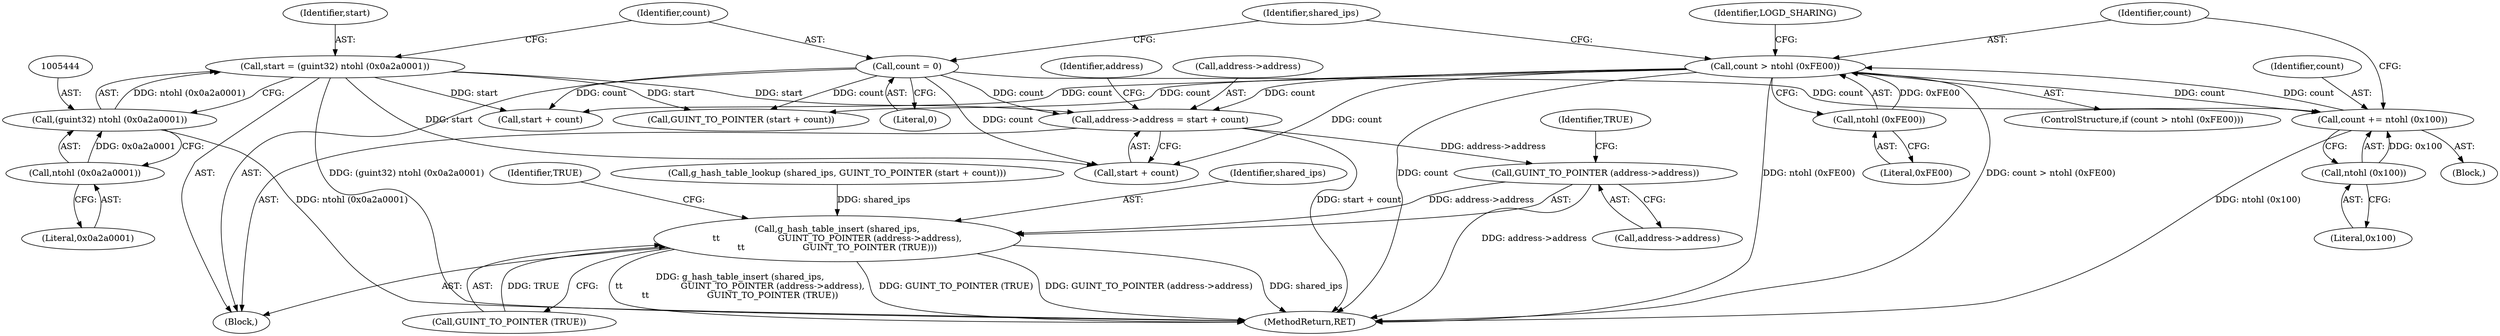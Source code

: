 digraph "0_NetworkManager_d5fc88e573fa58b93034b04d35a2454f5d28cad9@integer" {
"1005474" [label="(Call,address->address = start + count)"];
"1005441" [label="(Call,start = (guint32) ntohl (0x0a2a0001))"];
"1005443" [label="(Call,(guint32) ntohl (0x0a2a0001))"];
"1005445" [label="(Call,ntohl (0x0a2a0001))"];
"1005448" [label="(Call,count = 0)"];
"1005464" [label="(Call,count > ntohl (0xFE00))"];
"1005459" [label="(Call,count += ntohl (0x100))"];
"1005461" [label="(Call,ntohl (0x100))"];
"1005466" [label="(Call,ntohl (0xFE00))"];
"1005488" [label="(Call,GUINT_TO_POINTER (address->address))"];
"1005486" [label="(Call,g_hash_table_insert (shared_ips,\n\t\t                     GUINT_TO_POINTER (address->address),\n\t\t                     GUINT_TO_POINTER (TRUE)))"];
"1005478" [label="(Call,start + count)"];
"1005487" [label="(Identifier,shared_ips)"];
"1005448" [label="(Call,count = 0)"];
"1005449" [label="(Identifier,count)"];
"1005465" [label="(Identifier,count)"];
"1005462" [label="(Literal,0x100)"];
"1005452" [label="(Call,g_hash_table_lookup (shared_ips, GUINT_TO_POINTER (start + count)))"];
"1005455" [label="(Call,start + count)"];
"1005461" [label="(Call,ntohl (0x100))"];
"1005486" [label="(Call,g_hash_table_insert (shared_ips,\n\t\t                     GUINT_TO_POINTER (address->address),\n\t\t                     GUINT_TO_POINTER (TRUE)))"];
"1005458" [label="(Block,)"];
"1005445" [label="(Call,ntohl (0x0a2a0001))"];
"1005464" [label="(Call,count > ntohl (0xFE00))"];
"1005495" [label="(Identifier,TRUE)"];
"1005466" [label="(Call,ntohl (0xFE00))"];
"1005442" [label="(Identifier,start)"];
"1005475" [label="(Call,address->address)"];
"1005488" [label="(Call,GUINT_TO_POINTER (address->address))"];
"1005470" [label="(Identifier,LOGD_SHARING)"];
"1005450" [label="(Literal,0)"];
"1005446" [label="(Literal,0x0a2a0001)"];
"1005474" [label="(Call,address->address = start + count)"];
"1005454" [label="(Call,GUINT_TO_POINTER (start + count))"];
"1005453" [label="(Identifier,shared_ips)"];
"1005441" [label="(Call,start = (guint32) ntohl (0x0a2a0001))"];
"1005439" [label="(Block,)"];
"1005483" [label="(Identifier,address)"];
"1005443" [label="(Call,(guint32) ntohl (0x0a2a0001))"];
"1007368" [label="(MethodReturn,RET)"];
"1005459" [label="(Call,count += ntohl (0x100))"];
"1005460" [label="(Identifier,count)"];
"1005467" [label="(Literal,0xFE00)"];
"1005463" [label="(ControlStructure,if (count > ntohl (0xFE00)))"];
"1005489" [label="(Call,address->address)"];
"1005493" [label="(Identifier,TRUE)"];
"1005492" [label="(Call,GUINT_TO_POINTER (TRUE))"];
"1005474" -> "1005439"  [label="AST: "];
"1005474" -> "1005478"  [label="CFG: "];
"1005475" -> "1005474"  [label="AST: "];
"1005478" -> "1005474"  [label="AST: "];
"1005483" -> "1005474"  [label="CFG: "];
"1005474" -> "1007368"  [label="DDG: start + count"];
"1005441" -> "1005474"  [label="DDG: start"];
"1005448" -> "1005474"  [label="DDG: count"];
"1005464" -> "1005474"  [label="DDG: count"];
"1005474" -> "1005488"  [label="DDG: address->address"];
"1005441" -> "1005439"  [label="AST: "];
"1005441" -> "1005443"  [label="CFG: "];
"1005442" -> "1005441"  [label="AST: "];
"1005443" -> "1005441"  [label="AST: "];
"1005449" -> "1005441"  [label="CFG: "];
"1005441" -> "1007368"  [label="DDG: (guint32) ntohl (0x0a2a0001)"];
"1005443" -> "1005441"  [label="DDG: ntohl (0x0a2a0001)"];
"1005441" -> "1005454"  [label="DDG: start"];
"1005441" -> "1005455"  [label="DDG: start"];
"1005441" -> "1005478"  [label="DDG: start"];
"1005443" -> "1005445"  [label="CFG: "];
"1005444" -> "1005443"  [label="AST: "];
"1005445" -> "1005443"  [label="AST: "];
"1005443" -> "1007368"  [label="DDG: ntohl (0x0a2a0001)"];
"1005445" -> "1005443"  [label="DDG: 0x0a2a0001"];
"1005445" -> "1005446"  [label="CFG: "];
"1005446" -> "1005445"  [label="AST: "];
"1005448" -> "1005439"  [label="AST: "];
"1005448" -> "1005450"  [label="CFG: "];
"1005449" -> "1005448"  [label="AST: "];
"1005450" -> "1005448"  [label="AST: "];
"1005453" -> "1005448"  [label="CFG: "];
"1005448" -> "1005454"  [label="DDG: count"];
"1005448" -> "1005455"  [label="DDG: count"];
"1005448" -> "1005459"  [label="DDG: count"];
"1005448" -> "1005478"  [label="DDG: count"];
"1005464" -> "1005463"  [label="AST: "];
"1005464" -> "1005466"  [label="CFG: "];
"1005465" -> "1005464"  [label="AST: "];
"1005466" -> "1005464"  [label="AST: "];
"1005453" -> "1005464"  [label="CFG: "];
"1005470" -> "1005464"  [label="CFG: "];
"1005464" -> "1007368"  [label="DDG: ntohl (0xFE00)"];
"1005464" -> "1007368"  [label="DDG: count > ntohl (0xFE00)"];
"1005464" -> "1007368"  [label="DDG: count"];
"1005464" -> "1005454"  [label="DDG: count"];
"1005464" -> "1005455"  [label="DDG: count"];
"1005464" -> "1005459"  [label="DDG: count"];
"1005459" -> "1005464"  [label="DDG: count"];
"1005466" -> "1005464"  [label="DDG: 0xFE00"];
"1005464" -> "1005478"  [label="DDG: count"];
"1005459" -> "1005458"  [label="AST: "];
"1005459" -> "1005461"  [label="CFG: "];
"1005460" -> "1005459"  [label="AST: "];
"1005461" -> "1005459"  [label="AST: "];
"1005465" -> "1005459"  [label="CFG: "];
"1005459" -> "1007368"  [label="DDG: ntohl (0x100)"];
"1005461" -> "1005459"  [label="DDG: 0x100"];
"1005461" -> "1005462"  [label="CFG: "];
"1005462" -> "1005461"  [label="AST: "];
"1005466" -> "1005467"  [label="CFG: "];
"1005467" -> "1005466"  [label="AST: "];
"1005488" -> "1005486"  [label="AST: "];
"1005488" -> "1005489"  [label="CFG: "];
"1005489" -> "1005488"  [label="AST: "];
"1005493" -> "1005488"  [label="CFG: "];
"1005488" -> "1007368"  [label="DDG: address->address"];
"1005488" -> "1005486"  [label="DDG: address->address"];
"1005486" -> "1005439"  [label="AST: "];
"1005486" -> "1005492"  [label="CFG: "];
"1005487" -> "1005486"  [label="AST: "];
"1005492" -> "1005486"  [label="AST: "];
"1005495" -> "1005486"  [label="CFG: "];
"1005486" -> "1007368"  [label="DDG: shared_ips"];
"1005486" -> "1007368"  [label="DDG: g_hash_table_insert (shared_ips,\n\t\t                     GUINT_TO_POINTER (address->address),\n\t\t                     GUINT_TO_POINTER (TRUE))"];
"1005486" -> "1007368"  [label="DDG: GUINT_TO_POINTER (TRUE)"];
"1005486" -> "1007368"  [label="DDG: GUINT_TO_POINTER (address->address)"];
"1005452" -> "1005486"  [label="DDG: shared_ips"];
"1005492" -> "1005486"  [label="DDG: TRUE"];
}
